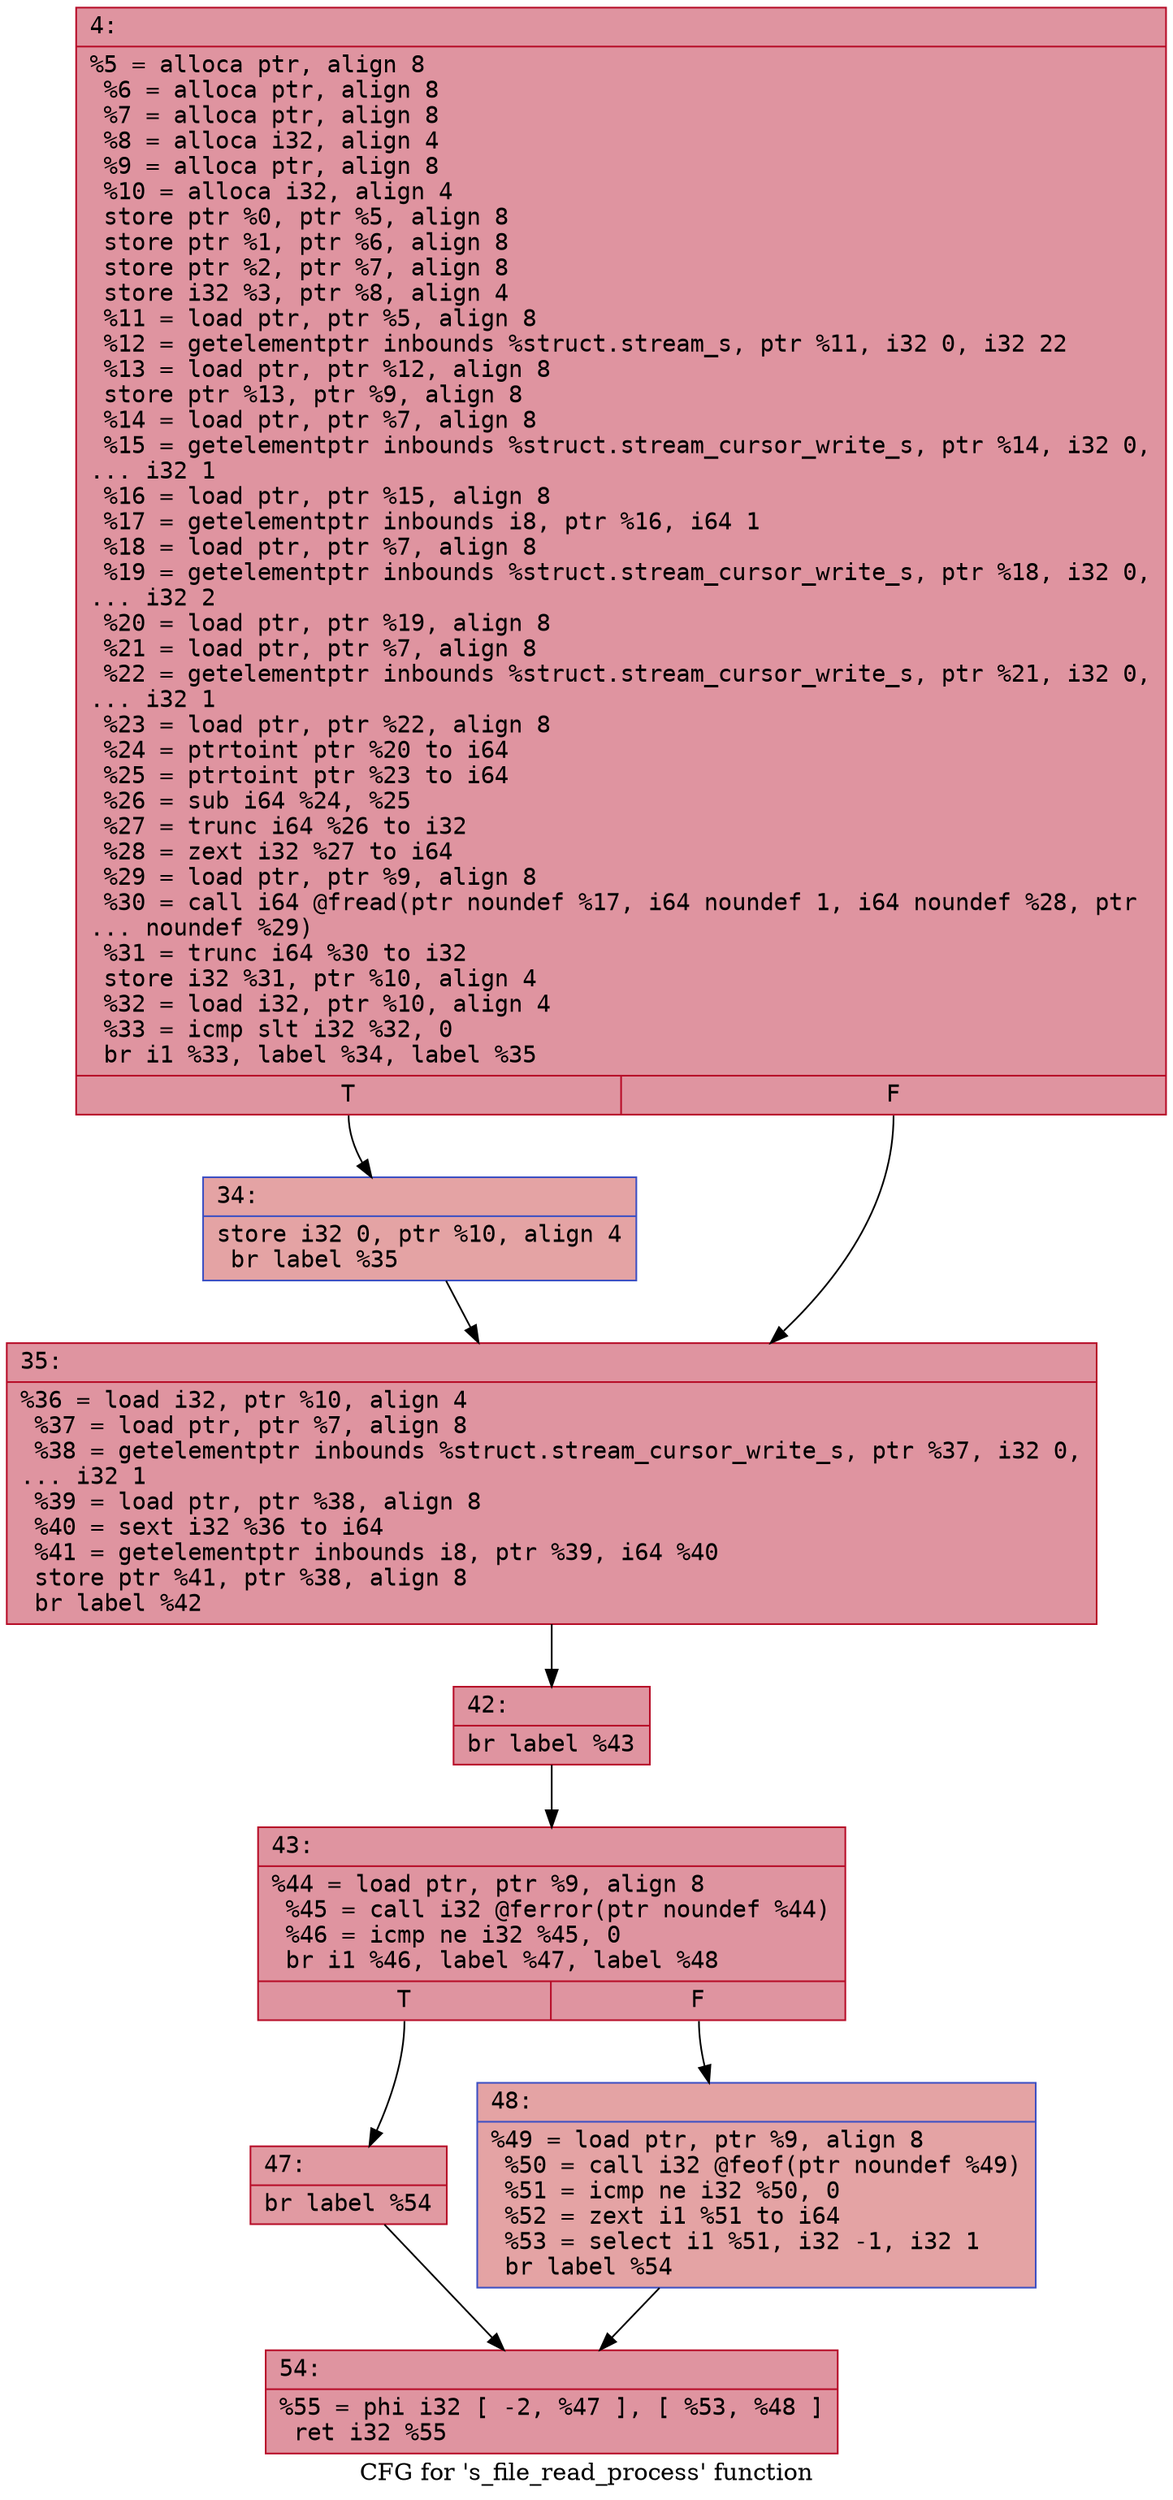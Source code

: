 digraph "CFG for 's_file_read_process' function" {
	label="CFG for 's_file_read_process' function";

	Node0x6000009a6b20 [shape=record,color="#b70d28ff", style=filled, fillcolor="#b70d2870" fontname="Courier",label="{4:\l|  %5 = alloca ptr, align 8\l  %6 = alloca ptr, align 8\l  %7 = alloca ptr, align 8\l  %8 = alloca i32, align 4\l  %9 = alloca ptr, align 8\l  %10 = alloca i32, align 4\l  store ptr %0, ptr %5, align 8\l  store ptr %1, ptr %6, align 8\l  store ptr %2, ptr %7, align 8\l  store i32 %3, ptr %8, align 4\l  %11 = load ptr, ptr %5, align 8\l  %12 = getelementptr inbounds %struct.stream_s, ptr %11, i32 0, i32 22\l  %13 = load ptr, ptr %12, align 8\l  store ptr %13, ptr %9, align 8\l  %14 = load ptr, ptr %7, align 8\l  %15 = getelementptr inbounds %struct.stream_cursor_write_s, ptr %14, i32 0,\l... i32 1\l  %16 = load ptr, ptr %15, align 8\l  %17 = getelementptr inbounds i8, ptr %16, i64 1\l  %18 = load ptr, ptr %7, align 8\l  %19 = getelementptr inbounds %struct.stream_cursor_write_s, ptr %18, i32 0,\l... i32 2\l  %20 = load ptr, ptr %19, align 8\l  %21 = load ptr, ptr %7, align 8\l  %22 = getelementptr inbounds %struct.stream_cursor_write_s, ptr %21, i32 0,\l... i32 1\l  %23 = load ptr, ptr %22, align 8\l  %24 = ptrtoint ptr %20 to i64\l  %25 = ptrtoint ptr %23 to i64\l  %26 = sub i64 %24, %25\l  %27 = trunc i64 %26 to i32\l  %28 = zext i32 %27 to i64\l  %29 = load ptr, ptr %9, align 8\l  %30 = call i64 @fread(ptr noundef %17, i64 noundef 1, i64 noundef %28, ptr\l... noundef %29)\l  %31 = trunc i64 %30 to i32\l  store i32 %31, ptr %10, align 4\l  %32 = load i32, ptr %10, align 4\l  %33 = icmp slt i32 %32, 0\l  br i1 %33, label %34, label %35\l|{<s0>T|<s1>F}}"];
	Node0x6000009a6b20:s0 -> Node0x6000009a6b70[tooltip="4 -> 34\nProbability 37.50%" ];
	Node0x6000009a6b20:s1 -> Node0x6000009a6bc0[tooltip="4 -> 35\nProbability 62.50%" ];
	Node0x6000009a6b70 [shape=record,color="#3d50c3ff", style=filled, fillcolor="#c32e3170" fontname="Courier",label="{34:\l|  store i32 0, ptr %10, align 4\l  br label %35\l}"];
	Node0x6000009a6b70 -> Node0x6000009a6bc0[tooltip="34 -> 35\nProbability 100.00%" ];
	Node0x6000009a6bc0 [shape=record,color="#b70d28ff", style=filled, fillcolor="#b70d2870" fontname="Courier",label="{35:\l|  %36 = load i32, ptr %10, align 4\l  %37 = load ptr, ptr %7, align 8\l  %38 = getelementptr inbounds %struct.stream_cursor_write_s, ptr %37, i32 0,\l... i32 1\l  %39 = load ptr, ptr %38, align 8\l  %40 = sext i32 %36 to i64\l  %41 = getelementptr inbounds i8, ptr %39, i64 %40\l  store ptr %41, ptr %38, align 8\l  br label %42\l}"];
	Node0x6000009a6bc0 -> Node0x6000009a6c10[tooltip="35 -> 42\nProbability 100.00%" ];
	Node0x6000009a6c10 [shape=record,color="#b70d28ff", style=filled, fillcolor="#b70d2870" fontname="Courier",label="{42:\l|  br label %43\l}"];
	Node0x6000009a6c10 -> Node0x6000009a6c60[tooltip="42 -> 43\nProbability 100.00%" ];
	Node0x6000009a6c60 [shape=record,color="#b70d28ff", style=filled, fillcolor="#b70d2870" fontname="Courier",label="{43:\l|  %44 = load ptr, ptr %9, align 8\l  %45 = call i32 @ferror(ptr noundef %44)\l  %46 = icmp ne i32 %45, 0\l  br i1 %46, label %47, label %48\l|{<s0>T|<s1>F}}"];
	Node0x6000009a6c60:s0 -> Node0x6000009a6cb0[tooltip="43 -> 47\nProbability 62.50%" ];
	Node0x6000009a6c60:s1 -> Node0x6000009a6d00[tooltip="43 -> 48\nProbability 37.50%" ];
	Node0x6000009a6cb0 [shape=record,color="#b70d28ff", style=filled, fillcolor="#bb1b2c70" fontname="Courier",label="{47:\l|  br label %54\l}"];
	Node0x6000009a6cb0 -> Node0x6000009a6d50[tooltip="47 -> 54\nProbability 100.00%" ];
	Node0x6000009a6d00 [shape=record,color="#3d50c3ff", style=filled, fillcolor="#c32e3170" fontname="Courier",label="{48:\l|  %49 = load ptr, ptr %9, align 8\l  %50 = call i32 @feof(ptr noundef %49)\l  %51 = icmp ne i32 %50, 0\l  %52 = zext i1 %51 to i64\l  %53 = select i1 %51, i32 -1, i32 1\l  br label %54\l}"];
	Node0x6000009a6d00 -> Node0x6000009a6d50[tooltip="48 -> 54\nProbability 100.00%" ];
	Node0x6000009a6d50 [shape=record,color="#b70d28ff", style=filled, fillcolor="#b70d2870" fontname="Courier",label="{54:\l|  %55 = phi i32 [ -2, %47 ], [ %53, %48 ]\l  ret i32 %55\l}"];
}
